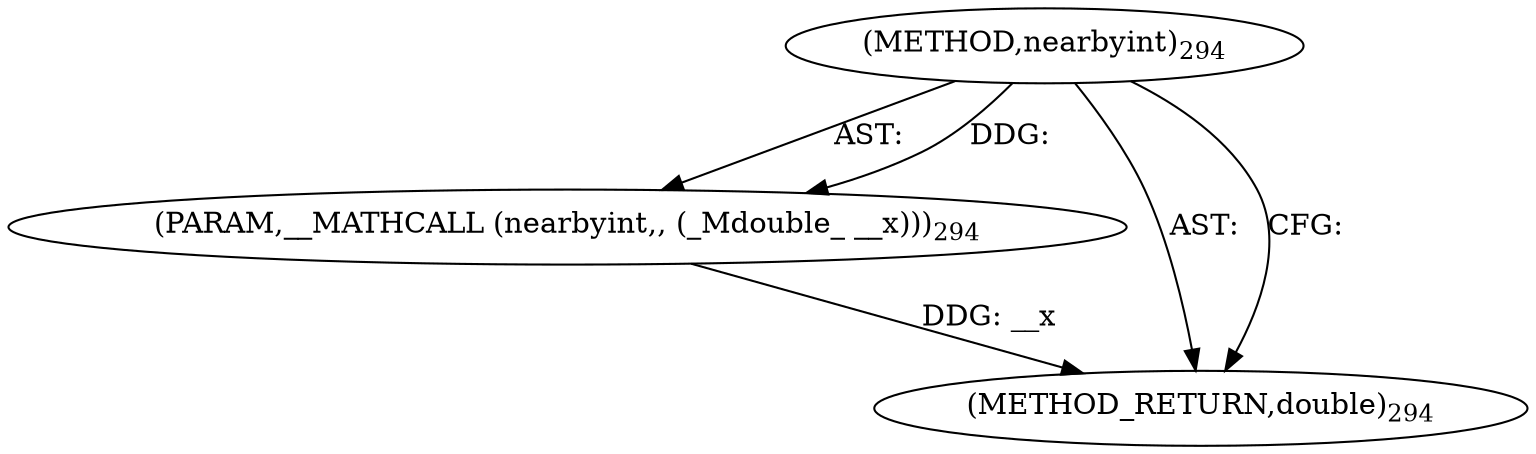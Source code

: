 digraph "nearbyint" {  
"6399" [label = <(METHOD,nearbyint)<SUB>294</SUB>> ]
"6400" [label = <(PARAM,__MATHCALL (nearbyint,, (_Mdouble_ __x)))<SUB>294</SUB>> ]
"6401" [label = <(METHOD_RETURN,double)<SUB>294</SUB>> ]
  "6399" -> "6400"  [ label = "AST: "] 
  "6399" -> "6401"  [ label = "AST: "] 
  "6399" -> "6401"  [ label = "CFG: "] 
  "6400" -> "6401"  [ label = "DDG: __x"] 
  "6399" -> "6400"  [ label = "DDG: "] 
}
